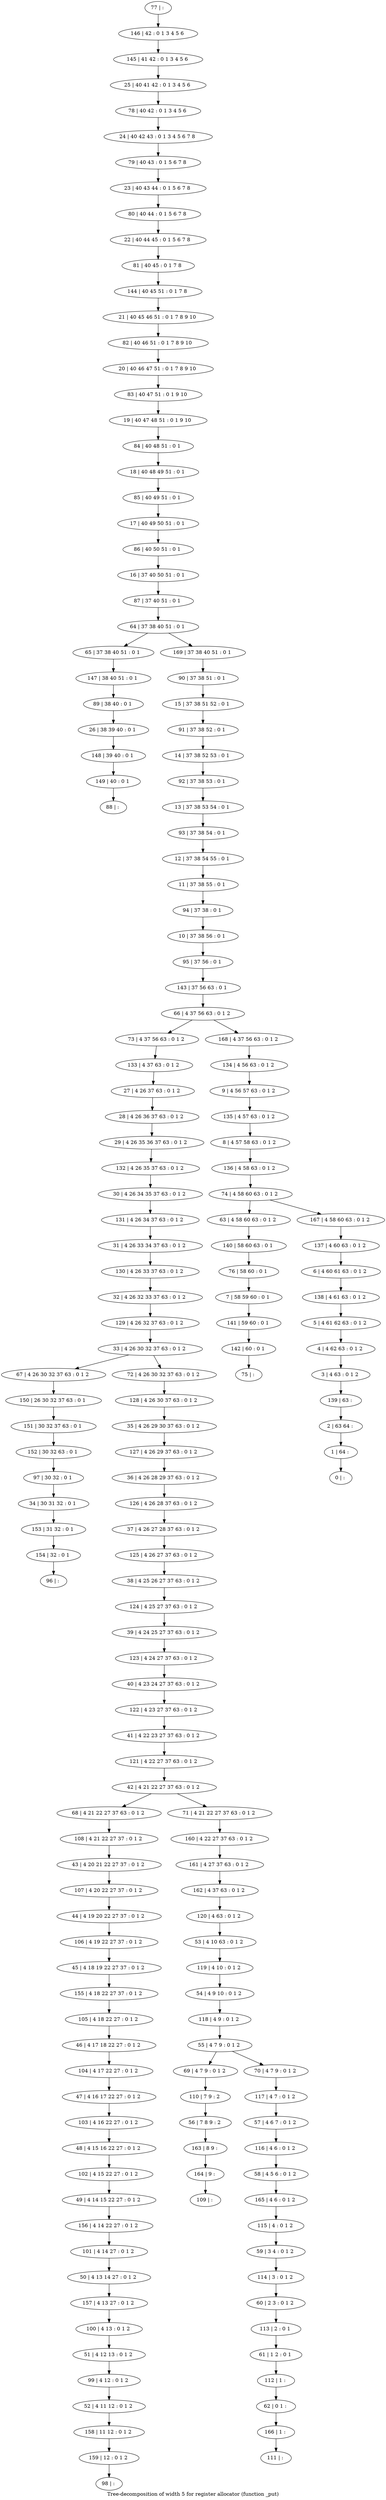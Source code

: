 digraph G {
graph [label="Tree-decomposition of width 5 for register allocator (function _put)"]
0[label="0 | : "];
1[label="1 | 64 : "];
2[label="2 | 63 64 : "];
3[label="3 | 4 63 : 0 1 2 "];
4[label="4 | 4 62 63 : 0 1 2 "];
5[label="5 | 4 61 62 63 : 0 1 2 "];
6[label="6 | 4 60 61 63 : 0 1 2 "];
7[label="7 | 58 59 60 : 0 1 "];
8[label="8 | 4 57 58 63 : 0 1 2 "];
9[label="9 | 4 56 57 63 : 0 1 2 "];
10[label="10 | 37 38 56 : 0 1 "];
11[label="11 | 37 38 55 : 0 1 "];
12[label="12 | 37 38 54 55 : 0 1 "];
13[label="13 | 37 38 53 54 : 0 1 "];
14[label="14 | 37 38 52 53 : 0 1 "];
15[label="15 | 37 38 51 52 : 0 1 "];
16[label="16 | 37 40 50 51 : 0 1 "];
17[label="17 | 40 49 50 51 : 0 1 "];
18[label="18 | 40 48 49 51 : 0 1 "];
19[label="19 | 40 47 48 51 : 0 1 9 10 "];
20[label="20 | 40 46 47 51 : 0 1 7 8 9 10 "];
21[label="21 | 40 45 46 51 : 0 1 7 8 9 10 "];
22[label="22 | 40 44 45 : 0 1 5 6 7 8 "];
23[label="23 | 40 43 44 : 0 1 5 6 7 8 "];
24[label="24 | 40 42 43 : 0 1 3 4 5 6 7 8 "];
25[label="25 | 40 41 42 : 0 1 3 4 5 6 "];
26[label="26 | 38 39 40 : 0 1 "];
27[label="27 | 4 26 37 63 : 0 1 2 "];
28[label="28 | 4 26 36 37 63 : 0 1 2 "];
29[label="29 | 4 26 35 36 37 63 : 0 1 2 "];
30[label="30 | 4 26 34 35 37 63 : 0 1 2 "];
31[label="31 | 4 26 33 34 37 63 : 0 1 2 "];
32[label="32 | 4 26 32 33 37 63 : 0 1 2 "];
33[label="33 | 4 26 30 32 37 63 : 0 1 2 "];
34[label="34 | 30 31 32 : 0 1 "];
35[label="35 | 4 26 29 30 37 63 : 0 1 2 "];
36[label="36 | 4 26 28 29 37 63 : 0 1 2 "];
37[label="37 | 4 26 27 28 37 63 : 0 1 2 "];
38[label="38 | 4 25 26 27 37 63 : 0 1 2 "];
39[label="39 | 4 24 25 27 37 63 : 0 1 2 "];
40[label="40 | 4 23 24 27 37 63 : 0 1 2 "];
41[label="41 | 4 22 23 27 37 63 : 0 1 2 "];
42[label="42 | 4 21 22 27 37 63 : 0 1 2 "];
43[label="43 | 4 20 21 22 27 37 : 0 1 2 "];
44[label="44 | 4 19 20 22 27 37 : 0 1 2 "];
45[label="45 | 4 18 19 22 27 37 : 0 1 2 "];
46[label="46 | 4 17 18 22 27 : 0 1 2 "];
47[label="47 | 4 16 17 22 27 : 0 1 2 "];
48[label="48 | 4 15 16 22 27 : 0 1 2 "];
49[label="49 | 4 14 15 22 27 : 0 1 2 "];
50[label="50 | 4 13 14 27 : 0 1 2 "];
51[label="51 | 4 12 13 : 0 1 2 "];
52[label="52 | 4 11 12 : 0 1 2 "];
53[label="53 | 4 10 63 : 0 1 2 "];
54[label="54 | 4 9 10 : 0 1 2 "];
55[label="55 | 4 7 9 : 0 1 2 "];
56[label="56 | 7 8 9 : 2 "];
57[label="57 | 4 6 7 : 0 1 2 "];
58[label="58 | 4 5 6 : 0 1 2 "];
59[label="59 | 3 4 : 0 1 2 "];
60[label="60 | 2 3 : 0 1 2 "];
61[label="61 | 1 2 : 0 1 "];
62[label="62 | 0 1 : "];
63[label="63 | 4 58 60 63 : 0 1 2 "];
64[label="64 | 37 38 40 51 : 0 1 "];
65[label="65 | 37 38 40 51 : 0 1 "];
66[label="66 | 4 37 56 63 : 0 1 2 "];
67[label="67 | 4 26 30 32 37 63 : 0 1 2 "];
68[label="68 | 4 21 22 27 37 63 : 0 1 2 "];
69[label="69 | 4 7 9 : 0 1 2 "];
70[label="70 | 4 7 9 : 0 1 2 "];
71[label="71 | 4 21 22 27 37 63 : 0 1 2 "];
72[label="72 | 4 26 30 32 37 63 : 0 1 2 "];
73[label="73 | 4 37 56 63 : 0 1 2 "];
74[label="74 | 4 58 60 63 : 0 1 2 "];
75[label="75 | : "];
76[label="76 | 58 60 : 0 1 "];
77[label="77 | : "];
78[label="78 | 40 42 : 0 1 3 4 5 6 "];
79[label="79 | 40 43 : 0 1 5 6 7 8 "];
80[label="80 | 40 44 : 0 1 5 6 7 8 "];
81[label="81 | 40 45 : 0 1 7 8 "];
82[label="82 | 40 46 51 : 0 1 7 8 9 10 "];
83[label="83 | 40 47 51 : 0 1 9 10 "];
84[label="84 | 40 48 51 : 0 1 "];
85[label="85 | 40 49 51 : 0 1 "];
86[label="86 | 40 50 51 : 0 1 "];
87[label="87 | 37 40 51 : 0 1 "];
88[label="88 | : "];
89[label="89 | 38 40 : 0 1 "];
90[label="90 | 37 38 51 : 0 1 "];
91[label="91 | 37 38 52 : 0 1 "];
92[label="92 | 37 38 53 : 0 1 "];
93[label="93 | 37 38 54 : 0 1 "];
94[label="94 | 37 38 : 0 1 "];
95[label="95 | 37 56 : 0 1 "];
96[label="96 | : "];
97[label="97 | 30 32 : 0 1 "];
98[label="98 | : "];
99[label="99 | 4 12 : 0 1 2 "];
100[label="100 | 4 13 : 0 1 2 "];
101[label="101 | 4 14 27 : 0 1 2 "];
102[label="102 | 4 15 22 27 : 0 1 2 "];
103[label="103 | 4 16 22 27 : 0 1 2 "];
104[label="104 | 4 17 22 27 : 0 1 2 "];
105[label="105 | 4 18 22 27 : 0 1 2 "];
106[label="106 | 4 19 22 27 37 : 0 1 2 "];
107[label="107 | 4 20 22 27 37 : 0 1 2 "];
108[label="108 | 4 21 22 27 37 : 0 1 2 "];
109[label="109 | : "];
110[label="110 | 7 9 : 2 "];
111[label="111 | : "];
112[label="112 | 1 : "];
113[label="113 | 2 : 0 1 "];
114[label="114 | 3 : 0 1 2 "];
115[label="115 | 4 : 0 1 2 "];
116[label="116 | 4 6 : 0 1 2 "];
117[label="117 | 4 7 : 0 1 2 "];
118[label="118 | 4 9 : 0 1 2 "];
119[label="119 | 4 10 : 0 1 2 "];
120[label="120 | 4 63 : 0 1 2 "];
121[label="121 | 4 22 27 37 63 : 0 1 2 "];
122[label="122 | 4 23 27 37 63 : 0 1 2 "];
123[label="123 | 4 24 27 37 63 : 0 1 2 "];
124[label="124 | 4 25 27 37 63 : 0 1 2 "];
125[label="125 | 4 26 27 37 63 : 0 1 2 "];
126[label="126 | 4 26 28 37 63 : 0 1 2 "];
127[label="127 | 4 26 29 37 63 : 0 1 2 "];
128[label="128 | 4 26 30 37 63 : 0 1 2 "];
129[label="129 | 4 26 32 37 63 : 0 1 2 "];
130[label="130 | 4 26 33 37 63 : 0 1 2 "];
131[label="131 | 4 26 34 37 63 : 0 1 2 "];
132[label="132 | 4 26 35 37 63 : 0 1 2 "];
133[label="133 | 4 37 63 : 0 1 2 "];
134[label="134 | 4 56 63 : 0 1 2 "];
135[label="135 | 4 57 63 : 0 1 2 "];
136[label="136 | 4 58 63 : 0 1 2 "];
137[label="137 | 4 60 63 : 0 1 2 "];
138[label="138 | 4 61 63 : 0 1 2 "];
139[label="139 | 63 : "];
140[label="140 | 58 60 63 : 0 1 "];
141[label="141 | 59 60 : 0 1 "];
142[label="142 | 60 : 0 1 "];
143[label="143 | 37 56 63 : 0 1 "];
144[label="144 | 40 45 51 : 0 1 7 8 "];
145[label="145 | 41 42 : 0 1 3 4 5 6 "];
146[label="146 | 42 : 0 1 3 4 5 6 "];
147[label="147 | 38 40 51 : 0 1 "];
148[label="148 | 39 40 : 0 1 "];
149[label="149 | 40 : 0 1 "];
150[label="150 | 26 30 32 37 63 : 0 1 "];
151[label="151 | 30 32 37 63 : 0 1 "];
152[label="152 | 30 32 63 : 0 1 "];
153[label="153 | 31 32 : 0 1 "];
154[label="154 | 32 : 0 1 "];
155[label="155 | 4 18 22 27 37 : 0 1 2 "];
156[label="156 | 4 14 22 27 : 0 1 2 "];
157[label="157 | 4 13 27 : 0 1 2 "];
158[label="158 | 11 12 : 0 1 2 "];
159[label="159 | 12 : 0 1 2 "];
160[label="160 | 4 22 27 37 63 : 0 1 2 "];
161[label="161 | 4 27 37 63 : 0 1 2 "];
162[label="162 | 4 37 63 : 0 1 2 "];
163[label="163 | 8 9 : "];
164[label="164 | 9 : "];
165[label="165 | 4 6 : 0 1 2 "];
166[label="166 | 1 : "];
167[label="167 | 4 58 60 63 : 0 1 2 "];
168[label="168 | 4 37 56 63 : 0 1 2 "];
169[label="169 | 37 38 40 51 : 0 1 "];
27->28 ;
28->29 ;
33->67 ;
42->68 ;
55->69 ;
55->70 ;
42->71 ;
33->72 ;
76->7 ;
89->26 ;
97->34 ;
99->52 ;
51->99 ;
100->51 ;
101->50 ;
102->49 ;
48->102 ;
103->48 ;
47->103 ;
104->47 ;
46->104 ;
105->46 ;
106->45 ;
44->106 ;
107->44 ;
43->107 ;
108->43 ;
68->108 ;
110->56 ;
69->110 ;
112->62 ;
61->112 ;
113->61 ;
60->113 ;
114->60 ;
59->114 ;
115->59 ;
116->58 ;
57->116 ;
117->57 ;
70->117 ;
118->55 ;
54->118 ;
119->54 ;
53->119 ;
120->53 ;
121->42 ;
41->121 ;
122->41 ;
40->122 ;
123->40 ;
39->123 ;
124->39 ;
38->124 ;
125->38 ;
37->125 ;
126->37 ;
36->126 ;
127->36 ;
35->127 ;
128->35 ;
72->128 ;
129->33 ;
32->129 ;
130->32 ;
31->130 ;
131->31 ;
30->131 ;
132->30 ;
29->132 ;
133->27 ;
73->133 ;
140->76 ;
63->140 ;
7->141 ;
142->75 ;
141->142 ;
147->89 ;
65->147 ;
26->148 ;
149->88 ;
148->149 ;
67->150 ;
150->151 ;
152->97 ;
151->152 ;
34->153 ;
154->96 ;
153->154 ;
155->105 ;
45->155 ;
156->101 ;
49->156 ;
157->100 ;
50->157 ;
52->158 ;
159->98 ;
158->159 ;
71->160 ;
160->161 ;
162->120 ;
161->162 ;
56->163 ;
164->109 ;
163->164 ;
165->115 ;
58->165 ;
166->111 ;
62->166 ;
77->146 ;
146->145 ;
145->25 ;
25->78 ;
78->24 ;
24->79 ;
79->23 ;
23->80 ;
80->22 ;
22->81 ;
81->144 ;
144->21 ;
21->82 ;
82->20 ;
20->83 ;
83->19 ;
19->84 ;
84->18 ;
18->85 ;
85->17 ;
17->86 ;
86->16 ;
16->87 ;
87->64 ;
90->15 ;
15->91 ;
91->14 ;
14->92 ;
92->13 ;
13->93 ;
93->12 ;
12->11 ;
11->94 ;
94->10 ;
10->95 ;
95->143 ;
143->66 ;
134->9 ;
9->135 ;
135->8 ;
8->136 ;
136->74 ;
137->6 ;
6->138 ;
138->5 ;
5->4 ;
4->3 ;
3->139 ;
139->2 ;
2->1 ;
1->0 ;
167->137 ;
168->134 ;
169->90 ;
74->63 ;
74->167 ;
66->73 ;
66->168 ;
64->65 ;
64->169 ;
}

